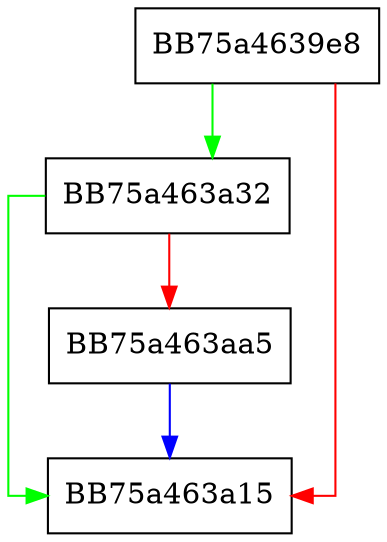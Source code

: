 digraph copyNodeContent {
  node [shape="box"];
  graph [splines=ortho];
  BB75a4639e8 -> BB75a463a32 [color="green"];
  BB75a4639e8 -> BB75a463a15 [color="red"];
  BB75a463a32 -> BB75a463a15 [color="green"];
  BB75a463a32 -> BB75a463aa5 [color="red"];
  BB75a463aa5 -> BB75a463a15 [color="blue"];
}
